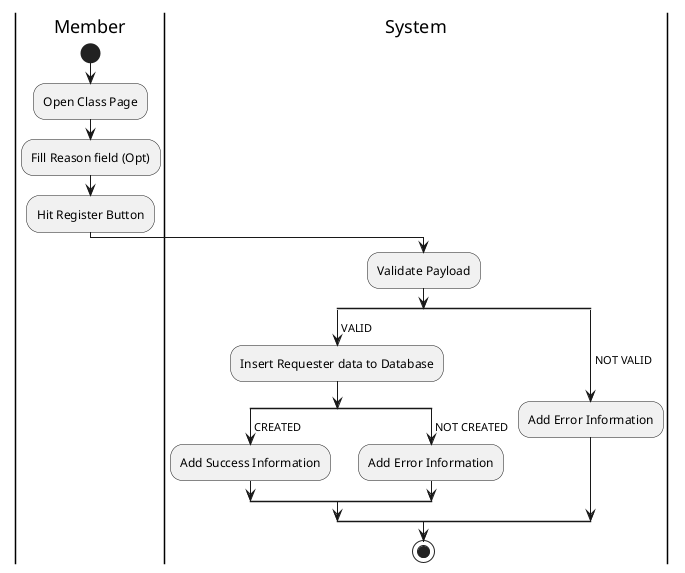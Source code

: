 @startuml RegisterClass

skinparam ConditionEndStyle hline
skinparam conditionStyle diamond
skinparam Monochrome true
skinparam Shadowing false

|Member|
start
:Open Class Page;

|Member|
:Fill Reason field (Opt);
:Hit Register Button;

|System|
:Validate Payload;
split
    -> VALID;
    :Insert Requester data to Database;
    split
        -> CREATED;
        :Add Success Information;
    split again
        -> NOT CREATED;
        :Add Error Information;
    end split
split again
    -> NOT VALID;
    :Add Error Information;
end split
stop

@enduml